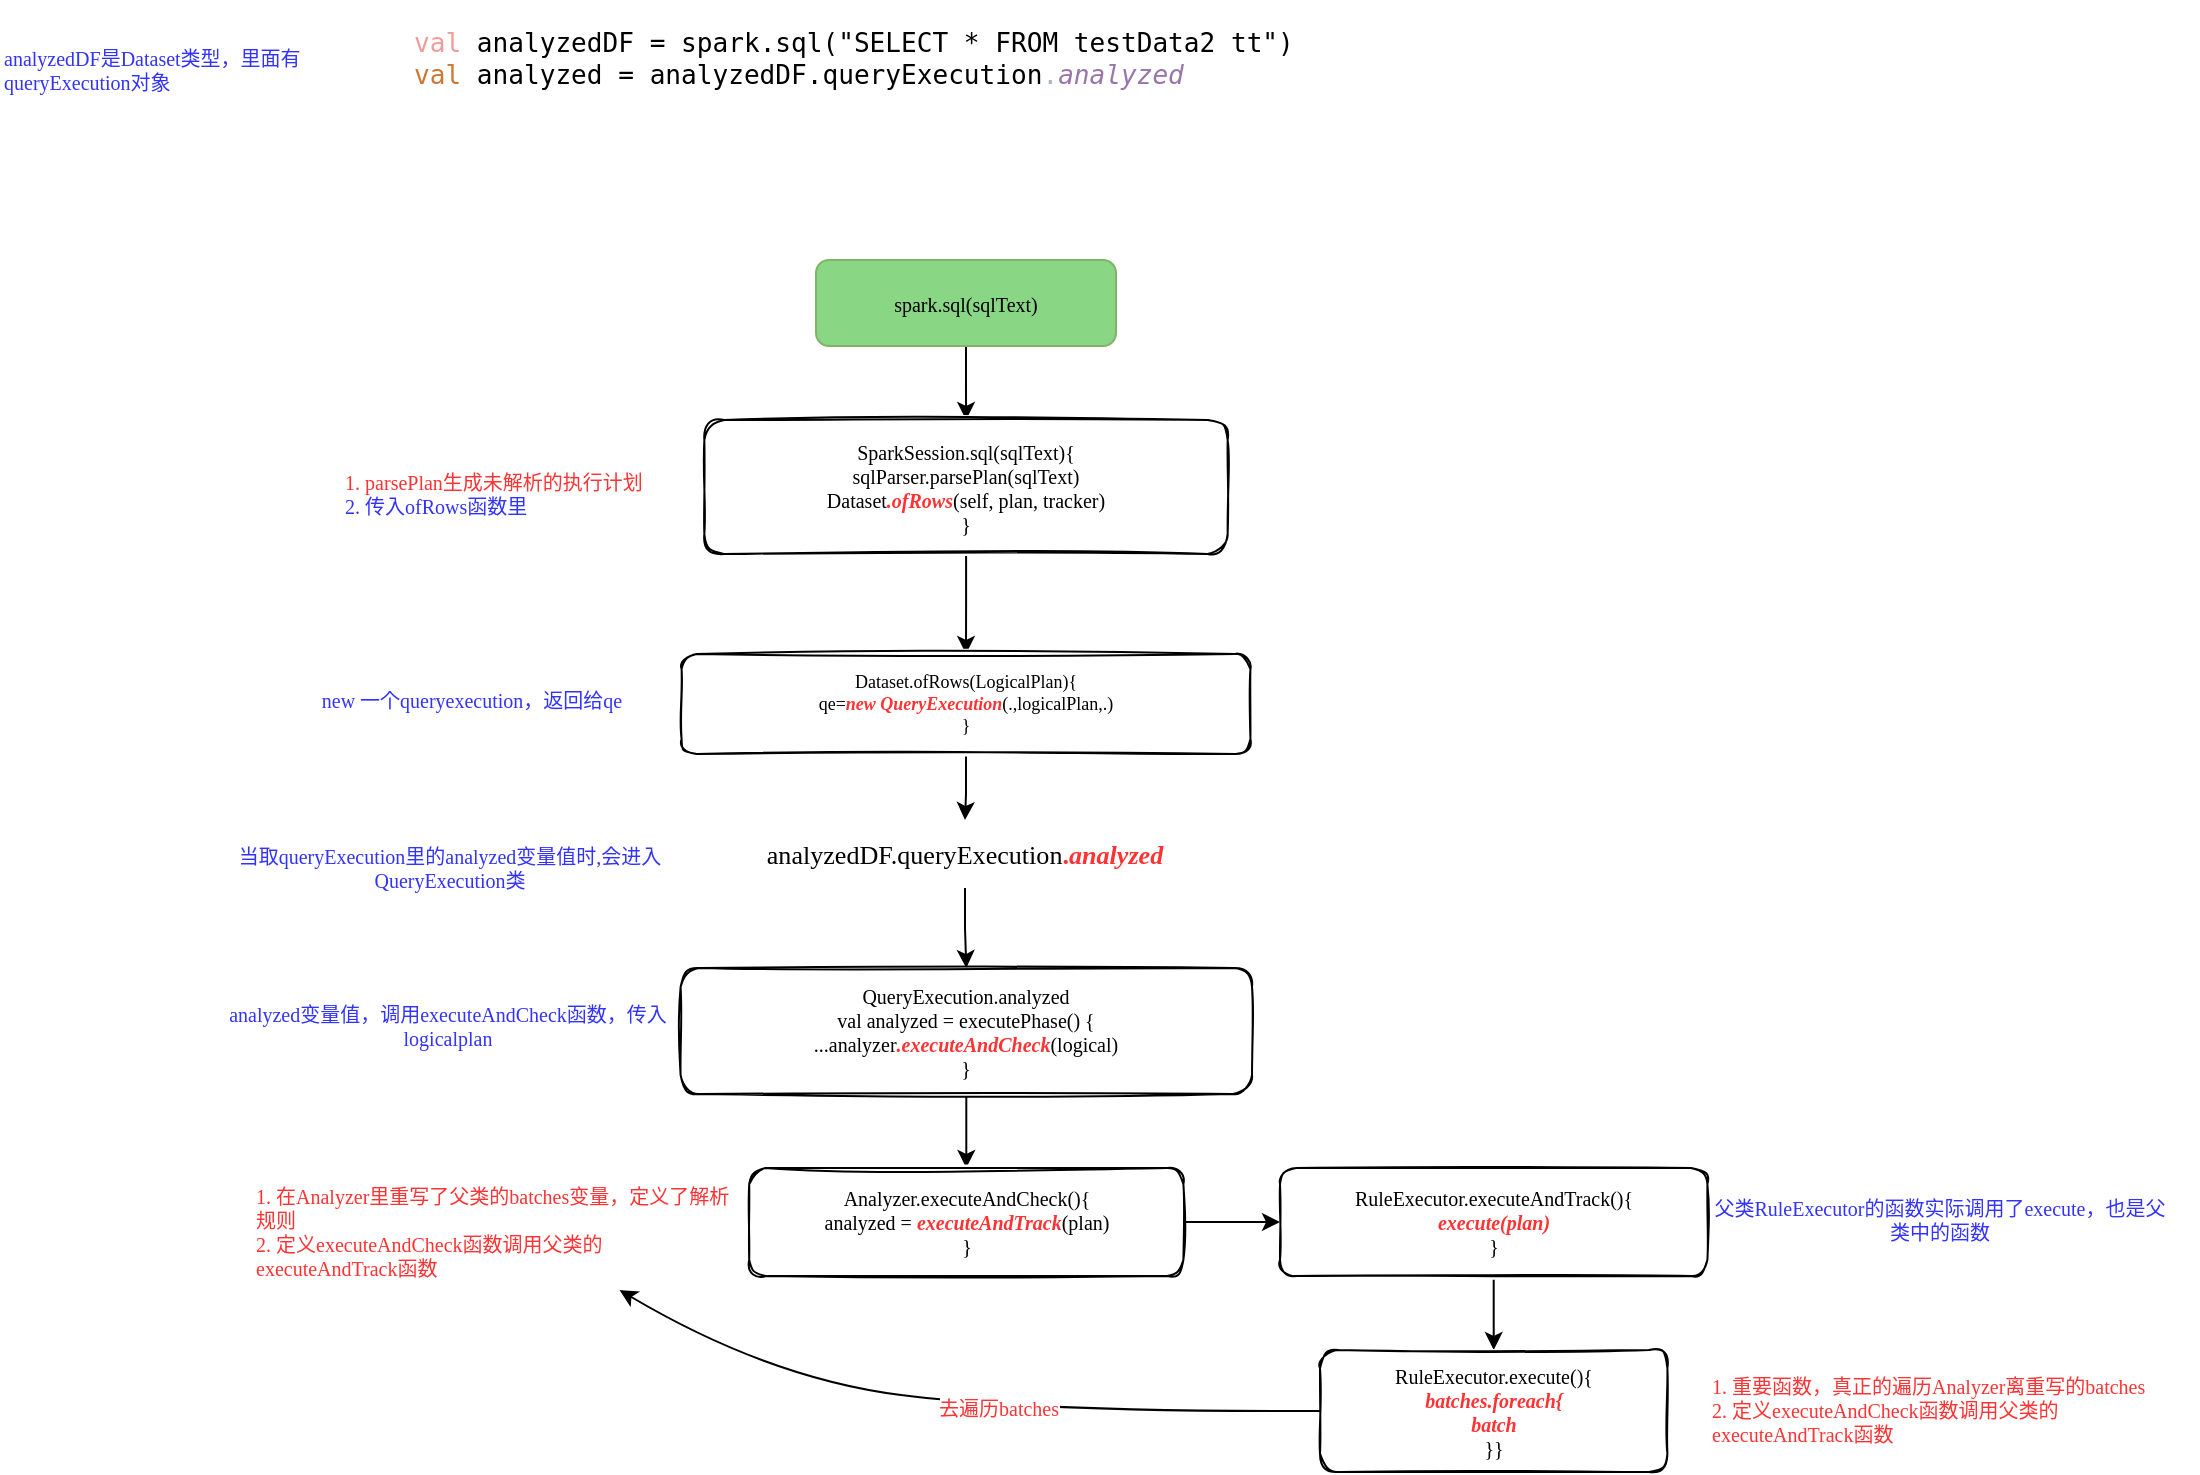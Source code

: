 <mxfile version="17.4.6" type="github">
  <diagram id="ckziBtfAwVjLUEk3HTnu" name="Page-1">
    <mxGraphModel dx="1598" dy="487" grid="0" gridSize="10" guides="1" tooltips="1" connect="1" arrows="1" fold="1" page="1" pageScale="1" pageWidth="827" pageHeight="1169" math="0" shadow="0">
      <root>
        <mxCell id="0" />
        <mxCell id="1" parent="0" />
        <mxCell id="jTQS1fCiy9Y_mt8qG9e6-1" value="&lt;pre style=&quot;font-size: 9.8pt&quot;&gt;&lt;font color=&quot;#f19c99&quot;&gt;val&lt;/font&gt; analyzedDF = spark.sql(&quot;SELECT * FROM testData2 tt&quot;)&lt;br&gt;&lt;span style=&quot;color: rgb(204 , 120 , 50)&quot;&gt;val &lt;/span&gt;analyzed = analyzedDF.queryExecution&lt;span style=&quot;color: rgb(169 , 183 , 198)&quot;&gt;.&lt;span style=&quot;color: #9876aa ; font-style: italic&quot;&gt;analyzed&lt;/span&gt;&lt;/span&gt;&lt;/pre&gt;&lt;pre style=&quot;font-size: 9.8pt&quot;&gt;&lt;span style=&quot;color: rgb(169 , 183 , 198)&quot;&gt;&lt;span style=&quot;color: #9876aa ; font-style: italic&quot;&gt;&lt;br&gt;&lt;/span&gt;&lt;/span&gt;&lt;/pre&gt;" style="text;html=1;strokeColor=none;fillColor=none;align=left;verticalAlign=middle;whiteSpace=wrap;rounded=0;labelBackgroundColor=none;fontColor=#000000;fontFamily=jetbrains mono&quot;, monospace;" parent="1" vertex="1">
          <mxGeometry x="-100" y="135" width="449" height="59" as="geometry" />
        </mxCell>
        <mxCell id="uQ7kgvdbSzGH_BTh4Y6S-5" value="" style="edgeStyle=orthogonalEdgeStyle;rounded=0;orthogonalLoop=1;jettySize=auto;html=1;fontFamily=Comic Sans MS;fontSize=12;fontColor=default;" parent="1" source="uQ7kgvdbSzGH_BTh4Y6S-1" target="uQ7kgvdbSzGH_BTh4Y6S-4" edge="1">
          <mxGeometry relative="1" as="geometry" />
        </mxCell>
        <mxCell id="uQ7kgvdbSzGH_BTh4Y6S-1" value="spark.sql(sqlText)" style="rounded=1;sketch=0;glass=0;shadow=0;labelBackgroundColor=none;fontFamily=Comic Sans MS;fontSize=10;html=1;whiteSpace=wrap;fillColor=#89D685;strokeColor=#82b366;" parent="1" vertex="1">
          <mxGeometry x="103" y="251" width="150" height="43" as="geometry" />
        </mxCell>
        <mxCell id="uQ7kgvdbSzGH_BTh4Y6S-9" value="" style="edgeStyle=orthogonalEdgeStyle;rounded=0;orthogonalLoop=1;jettySize=auto;html=1;fontFamily=Comic Sans MS;fontSize=12;fontColor=default;" parent="1" source="uQ7kgvdbSzGH_BTh4Y6S-4" target="uQ7kgvdbSzGH_BTh4Y6S-8" edge="1">
          <mxGeometry relative="1" as="geometry" />
        </mxCell>
        <mxCell id="uQ7kgvdbSzGH_BTh4Y6S-4" value="SparkSession.sql(sqlText){&lt;br&gt;sqlParser.parsePlan(sqlText)&lt;br&gt;Dataset&lt;font color=&quot;#ff3333&quot;&gt;&lt;i&gt;&lt;b&gt;.ofRows&lt;/b&gt;&lt;/i&gt;&lt;/font&gt;(self, plan, tracker)&lt;br&gt;}" style="rounded=1;sketch=1;glass=0;shadow=0;fontFamily=Comic Sans MS;fontSize=10;spacing=0;verticalAlign=middle;fontColor=default;labelBackgroundColor=none;html=1;whiteSpace=wrap;" parent="1" vertex="1">
          <mxGeometry x="47.17" y="331" width="261.66" height="67" as="geometry" />
        </mxCell>
        <mxCell id="uQ7kgvdbSzGH_BTh4Y6S-14" value="" style="edgeStyle=orthogonalEdgeStyle;rounded=0;orthogonalLoop=1;jettySize=auto;html=1;fontFamily=Comic Sans MS;fontSize=12;fontColor=#3333FF;" parent="1" source="uQ7kgvdbSzGH_BTh4Y6S-8" target="uQ7kgvdbSzGH_BTh4Y6S-13" edge="1">
          <mxGeometry relative="1" as="geometry" />
        </mxCell>
        <mxCell id="uQ7kgvdbSzGH_BTh4Y6S-8" value="Dataset.ofRows(LogicalPlan){&lt;br style=&quot;font-size: 9px;&quot;&gt;qe=&lt;font color=&quot;#ff3333&quot; style=&quot;font-size: 9px;&quot;&gt;&lt;b style=&quot;font-size: 9px;&quot;&gt;&lt;i style=&quot;font-size: 9px;&quot;&gt;new QueryExecution&lt;/i&gt;&lt;/b&gt;&lt;/font&gt;(.,logicalPlan,.)&lt;br style=&quot;font-size: 9px;&quot;&gt;}" style="rounded=1;sketch=1;glass=0;shadow=0;fontFamily=Comic Sans MS;fontSize=9;spacing=0;verticalAlign=middle;fontColor=default;labelBackgroundColor=none;html=1;whiteSpace=wrap;" parent="1" vertex="1">
          <mxGeometry x="35.8" y="448" width="284.41" height="50" as="geometry" />
        </mxCell>
        <mxCell id="uQ7kgvdbSzGH_BTh4Y6S-10" value="analyzedDF是Dataset类型，里面有queryExecution对象&lt;font color=&quot;#ff3333&quot; style=&quot;font-size: 10px&quot;&gt;&lt;br&gt;&lt;/font&gt;" style="text;html=1;strokeColor=none;fillColor=none;align=left;verticalAlign=middle;whiteSpace=wrap;rounded=0;shadow=0;glass=0;labelBackgroundColor=none;sketch=1;fontFamily=Comic Sans MS;fontSize=10;fontColor=#3333FF;" parent="1" vertex="1">
          <mxGeometry x="-305" y="135" width="205" height="42" as="geometry" />
        </mxCell>
        <mxCell id="uQ7kgvdbSzGH_BTh4Y6S-11" value="&lt;font color=&quot;#ff3333&quot; style=&quot;font-size: 10px;&quot;&gt;1. parsePlan生成未解析的执行计划&lt;/font&gt;&lt;br style=&quot;font-size: 10px;&quot;&gt;&lt;div style=&quot;text-align: left; font-size: 10px;&quot;&gt;&lt;span style=&quot;font-size: 10px;&quot;&gt;2. 传入ofRows函数里&lt;/span&gt;&lt;/div&gt;" style="text;html=1;strokeColor=none;fillColor=none;align=center;verticalAlign=middle;whiteSpace=wrap;rounded=0;shadow=0;glass=0;labelBackgroundColor=none;sketch=1;fontFamily=Comic Sans MS;fontSize=10;fontColor=#3333FF;" parent="1" vertex="1">
          <mxGeometry x="-162.83" y="337" width="210" height="61" as="geometry" />
        </mxCell>
        <mxCell id="uQ7kgvdbSzGH_BTh4Y6S-12" value="new 一个queryexecution，返回给qe" style="text;html=1;strokeColor=none;fillColor=none;align=center;verticalAlign=middle;whiteSpace=wrap;rounded=0;shadow=0;glass=0;labelBackgroundColor=none;sketch=1;fontFamily=Comic Sans MS;fontSize=10;fontColor=#3333FF;" parent="1" vertex="1">
          <mxGeometry x="-174.2" y="440" width="210" height="61" as="geometry" />
        </mxCell>
        <mxCell id="uQ7kgvdbSzGH_BTh4Y6S-17" value="" style="edgeStyle=orthogonalEdgeStyle;rounded=0;orthogonalLoop=1;jettySize=auto;html=1;fontFamily=Comic Sans MS;fontSize=12;fontColor=#3333FF;" parent="1" source="uQ7kgvdbSzGH_BTh4Y6S-13" target="uQ7kgvdbSzGH_BTh4Y6S-16" edge="1">
          <mxGeometry relative="1" as="geometry" />
        </mxCell>
        <mxCell id="uQ7kgvdbSzGH_BTh4Y6S-13" value="&lt;div style=&quot;text-align: left ; font-size: 9.8pt&quot;&gt;&lt;font color=&quot;#000000&quot;&gt;analyzedDF.queryExecution&lt;/font&gt;&lt;font color=&quot;#ff3333&quot;&gt;&lt;b&gt;.&lt;span style=&quot;font-style: italic&quot;&gt;analyzed&lt;/span&gt;&lt;/b&gt;&lt;/font&gt;&lt;/div&gt;" style="text;html=1;strokeColor=none;fillColor=none;align=center;verticalAlign=middle;whiteSpace=wrap;rounded=0;shadow=0;glass=0;labelBackgroundColor=none;sketch=1;fontFamily=Comic Sans MS;fontSize=12;fontColor=#3333FF;" parent="1" vertex="1">
          <mxGeometry x="6" y="531" width="343" height="34" as="geometry" />
        </mxCell>
        <mxCell id="uQ7kgvdbSzGH_BTh4Y6S-15" value="当取queryExecution里的analyzed变量值时,会进入QueryExecution类" style="text;html=1;strokeColor=none;fillColor=none;align=center;verticalAlign=middle;whiteSpace=wrap;rounded=0;shadow=0;glass=0;labelBackgroundColor=none;sketch=1;fontFamily=Comic Sans MS;fontSize=10;fontColor=#3333FF;" parent="1" vertex="1">
          <mxGeometry x="-196" y="524" width="231.8" height="61" as="geometry" />
        </mxCell>
        <mxCell id="uQ7kgvdbSzGH_BTh4Y6S-20" value="" style="edgeStyle=orthogonalEdgeStyle;rounded=0;orthogonalLoop=1;jettySize=auto;html=1;fontFamily=Comic Sans MS;fontSize=10;fontColor=#3333FF;" parent="1" source="uQ7kgvdbSzGH_BTh4Y6S-16" target="uQ7kgvdbSzGH_BTh4Y6S-19" edge="1">
          <mxGeometry relative="1" as="geometry" />
        </mxCell>
        <mxCell id="uQ7kgvdbSzGH_BTh4Y6S-16" value="QueryExecution.analyzed&lt;br&gt;val analyzed = executePhase() {&lt;br&gt;...analyzer&lt;b&gt;&lt;i&gt;&lt;font color=&quot;#ff3333&quot;&gt;.&lt;/font&gt;&lt;/i&gt;&lt;/b&gt;&lt;font color=&quot;#ff3333&quot;&gt;&lt;i&gt;&lt;b&gt;executeAndCheck&lt;/b&gt;&lt;/i&gt;&lt;/font&gt;(logical)&lt;br&gt;}" style="rounded=1;sketch=1;glass=0;shadow=0;fontFamily=Comic Sans MS;fontSize=10;spacing=0;verticalAlign=middle;fontColor=default;labelBackgroundColor=none;html=1;whiteSpace=wrap;" parent="1" vertex="1">
          <mxGeometry x="35.3" y="605" width="285.7" height="63" as="geometry" />
        </mxCell>
        <mxCell id="uQ7kgvdbSzGH_BTh4Y6S-18" value="analyzed变量值，&lt;font style=&quot;font-size: 10px;&quot;&gt;调用executeAndCheck函数&lt;/font&gt;，传入logicalplan" style="text;html=1;strokeColor=none;fillColor=none;align=center;verticalAlign=middle;whiteSpace=wrap;rounded=0;shadow=0;glass=0;labelBackgroundColor=none;sketch=1;fontFamily=Comic Sans MS;fontSize=10;fontColor=#3333FF;" parent="1" vertex="1">
          <mxGeometry x="-197" y="605" width="232.3" height="57" as="geometry" />
        </mxCell>
        <mxCell id="uQ7kgvdbSzGH_BTh4Y6S-22" value="" style="edgeStyle=orthogonalEdgeStyle;rounded=0;orthogonalLoop=1;jettySize=auto;html=1;fontFamily=Comic Sans MS;fontSize=10;fontColor=#3333FF;" parent="1" source="uQ7kgvdbSzGH_BTh4Y6S-19" target="uQ7kgvdbSzGH_BTh4Y6S-21" edge="1">
          <mxGeometry relative="1" as="geometry" />
        </mxCell>
        <mxCell id="uQ7kgvdbSzGH_BTh4Y6S-19" value="Analyzer.executeAndCheck(){&lt;br&gt;analyzed = &lt;b&gt;&lt;i&gt;&lt;font color=&quot;#ff3333&quot;&gt;executeAndTrack&lt;/font&gt;&lt;/i&gt;&lt;/b&gt;(plan)&lt;br&gt;}" style="rounded=1;sketch=1;glass=0;shadow=0;fontFamily=Comic Sans MS;fontSize=10;spacing=0;verticalAlign=middle;fontColor=default;labelBackgroundColor=none;html=1;whiteSpace=wrap;" parent="1" vertex="1">
          <mxGeometry x="69.6" y="705" width="217.1" height="54" as="geometry" />
        </mxCell>
        <mxCell id="uQ7kgvdbSzGH_BTh4Y6S-24" value="" style="edgeStyle=orthogonalEdgeStyle;rounded=0;orthogonalLoop=1;jettySize=auto;html=1;fontFamily=Comic Sans MS;fontSize=10;fontColor=#3333FF;" parent="1" source="uQ7kgvdbSzGH_BTh4Y6S-21" target="uQ7kgvdbSzGH_BTh4Y6S-23" edge="1">
          <mxGeometry relative="1" as="geometry" />
        </mxCell>
        <mxCell id="uQ7kgvdbSzGH_BTh4Y6S-21" value="RuleExecutor.executeAndTrack(){&lt;br&gt;&lt;b&gt;&lt;i&gt;&lt;font color=&quot;#ff3333&quot;&gt;execute(plan)&lt;/font&gt;&lt;/i&gt;&lt;/b&gt;&lt;br&gt;}" style="rounded=1;sketch=1;glass=0;shadow=0;fontFamily=Comic Sans MS;fontSize=10;spacing=0;verticalAlign=middle;fontColor=default;labelBackgroundColor=none;html=1;whiteSpace=wrap;" parent="1" vertex="1">
          <mxGeometry x="335" y="705" width="213.7" height="54" as="geometry" />
        </mxCell>
        <mxCell id="uQ7kgvdbSzGH_BTh4Y6S-23" value="RuleExecutor.execute(){&lt;br&gt;&lt;b&gt;&lt;i&gt;&lt;font color=&quot;#ff3333&quot;&gt;batches.foreach{&lt;br&gt;batch&lt;/font&gt;&lt;/i&gt;&lt;/b&gt;&lt;br&gt;}}" style="rounded=1;sketch=1;glass=0;shadow=0;fontFamily=Comic Sans MS;fontSize=10;spacing=0;verticalAlign=middle;fontColor=default;labelBackgroundColor=none;html=1;whiteSpace=wrap;" parent="1" vertex="1">
          <mxGeometry x="355" y="796" width="173.7" height="61" as="geometry" />
        </mxCell>
        <mxCell id="YMlUxF1DXPdus4ILqh-h-1" value="&lt;font style=&quot;font-size: 10px;&quot;&gt;1. 在Analyzer里重写了父类的&lt;/font&gt;&lt;span style=&quot;font-size: 10px;&quot;&gt;&lt;font style=&quot;font-size: 10px;&quot;&gt;batches变量，定义了解析规则&lt;br style=&quot;font-size: 10px;&quot;&gt;2. 定义executeAndCheck函数调用父类的executeAndTrack函数&lt;/font&gt;&lt;br style=&quot;font-size: 10px;&quot;&gt;&lt;/span&gt;" style="text;html=1;strokeColor=none;fillColor=none;align=left;verticalAlign=middle;whiteSpace=wrap;rounded=0;shadow=0;glass=0;labelBackgroundColor=none;sketch=1;fontFamily=Comic Sans MS;fontSize=10;fontColor=#FF3333;" vertex="1" parent="1">
          <mxGeometry x="-179" y="707" width="245" height="59" as="geometry" />
        </mxCell>
        <mxCell id="YMlUxF1DXPdus4ILqh-h-2" value="父类RuleExecutor的函数实际调用了execute，也是父类中的函数" style="text;html=1;strokeColor=none;fillColor=none;align=center;verticalAlign=middle;whiteSpace=wrap;rounded=0;shadow=0;glass=0;labelBackgroundColor=none;sketch=1;fontFamily=Comic Sans MS;fontSize=10;fontColor=#3333FF;" vertex="1" parent="1">
          <mxGeometry x="548.7" y="702" width="232.3" height="57" as="geometry" />
        </mxCell>
        <mxCell id="YMlUxF1DXPdus4ILqh-h-3" value="&lt;font style=&quot;font-size: 10px&quot;&gt;1. 重要函数，真正的遍历Analyzer离重写的batches&lt;br&gt;&lt;/font&gt;&lt;span style=&quot;font-size: 10px&quot;&gt;&lt;font style=&quot;font-size: 10px&quot;&gt;2. 定义executeAndCheck函数调用父类的executeAndTrack函数&lt;/font&gt;&lt;br style=&quot;font-size: 10px&quot;&gt;&lt;/span&gt;" style="text;html=1;strokeColor=none;fillColor=none;align=left;verticalAlign=middle;whiteSpace=wrap;rounded=0;shadow=0;glass=0;labelBackgroundColor=none;sketch=1;fontFamily=Comic Sans MS;fontSize=10;fontColor=#FF3333;" vertex="1" parent="1">
          <mxGeometry x="548.7" y="796" width="245" height="59" as="geometry" />
        </mxCell>
        <mxCell id="YMlUxF1DXPdus4ILqh-h-5" value="" style="curved=1;endArrow=classic;html=1;rounded=0;fontFamily=Comic Sans MS;fontSize=10;fontColor=#FF3333;entryX=0.75;entryY=1;entryDx=0;entryDy=0;exitX=0;exitY=0.5;exitDx=0;exitDy=0;" edge="1" parent="1" source="uQ7kgvdbSzGH_BTh4Y6S-23" target="YMlUxF1DXPdus4ILqh-h-1">
          <mxGeometry width="50" height="50" relative="1" as="geometry">
            <mxPoint x="283" y="915" as="sourcePoint" />
            <mxPoint x="333" y="865" as="targetPoint" />
            <Array as="points">
              <mxPoint x="212" y="827" />
              <mxPoint x="79" y="810" />
            </Array>
          </mxGeometry>
        </mxCell>
        <mxCell id="YMlUxF1DXPdus4ILqh-h-6" value="去遍历batches" style="edgeLabel;html=1;align=center;verticalAlign=middle;resizable=0;points=[];fontSize=10;fontFamily=Comic Sans MS;fontColor=#FF3333;" vertex="1" connectable="0" parent="YMlUxF1DXPdus4ILqh-h-5">
          <mxGeometry x="-0.104" y="-1" relative="1" as="geometry">
            <mxPoint x="1" y="1" as="offset" />
          </mxGeometry>
        </mxCell>
      </root>
    </mxGraphModel>
  </diagram>
</mxfile>
